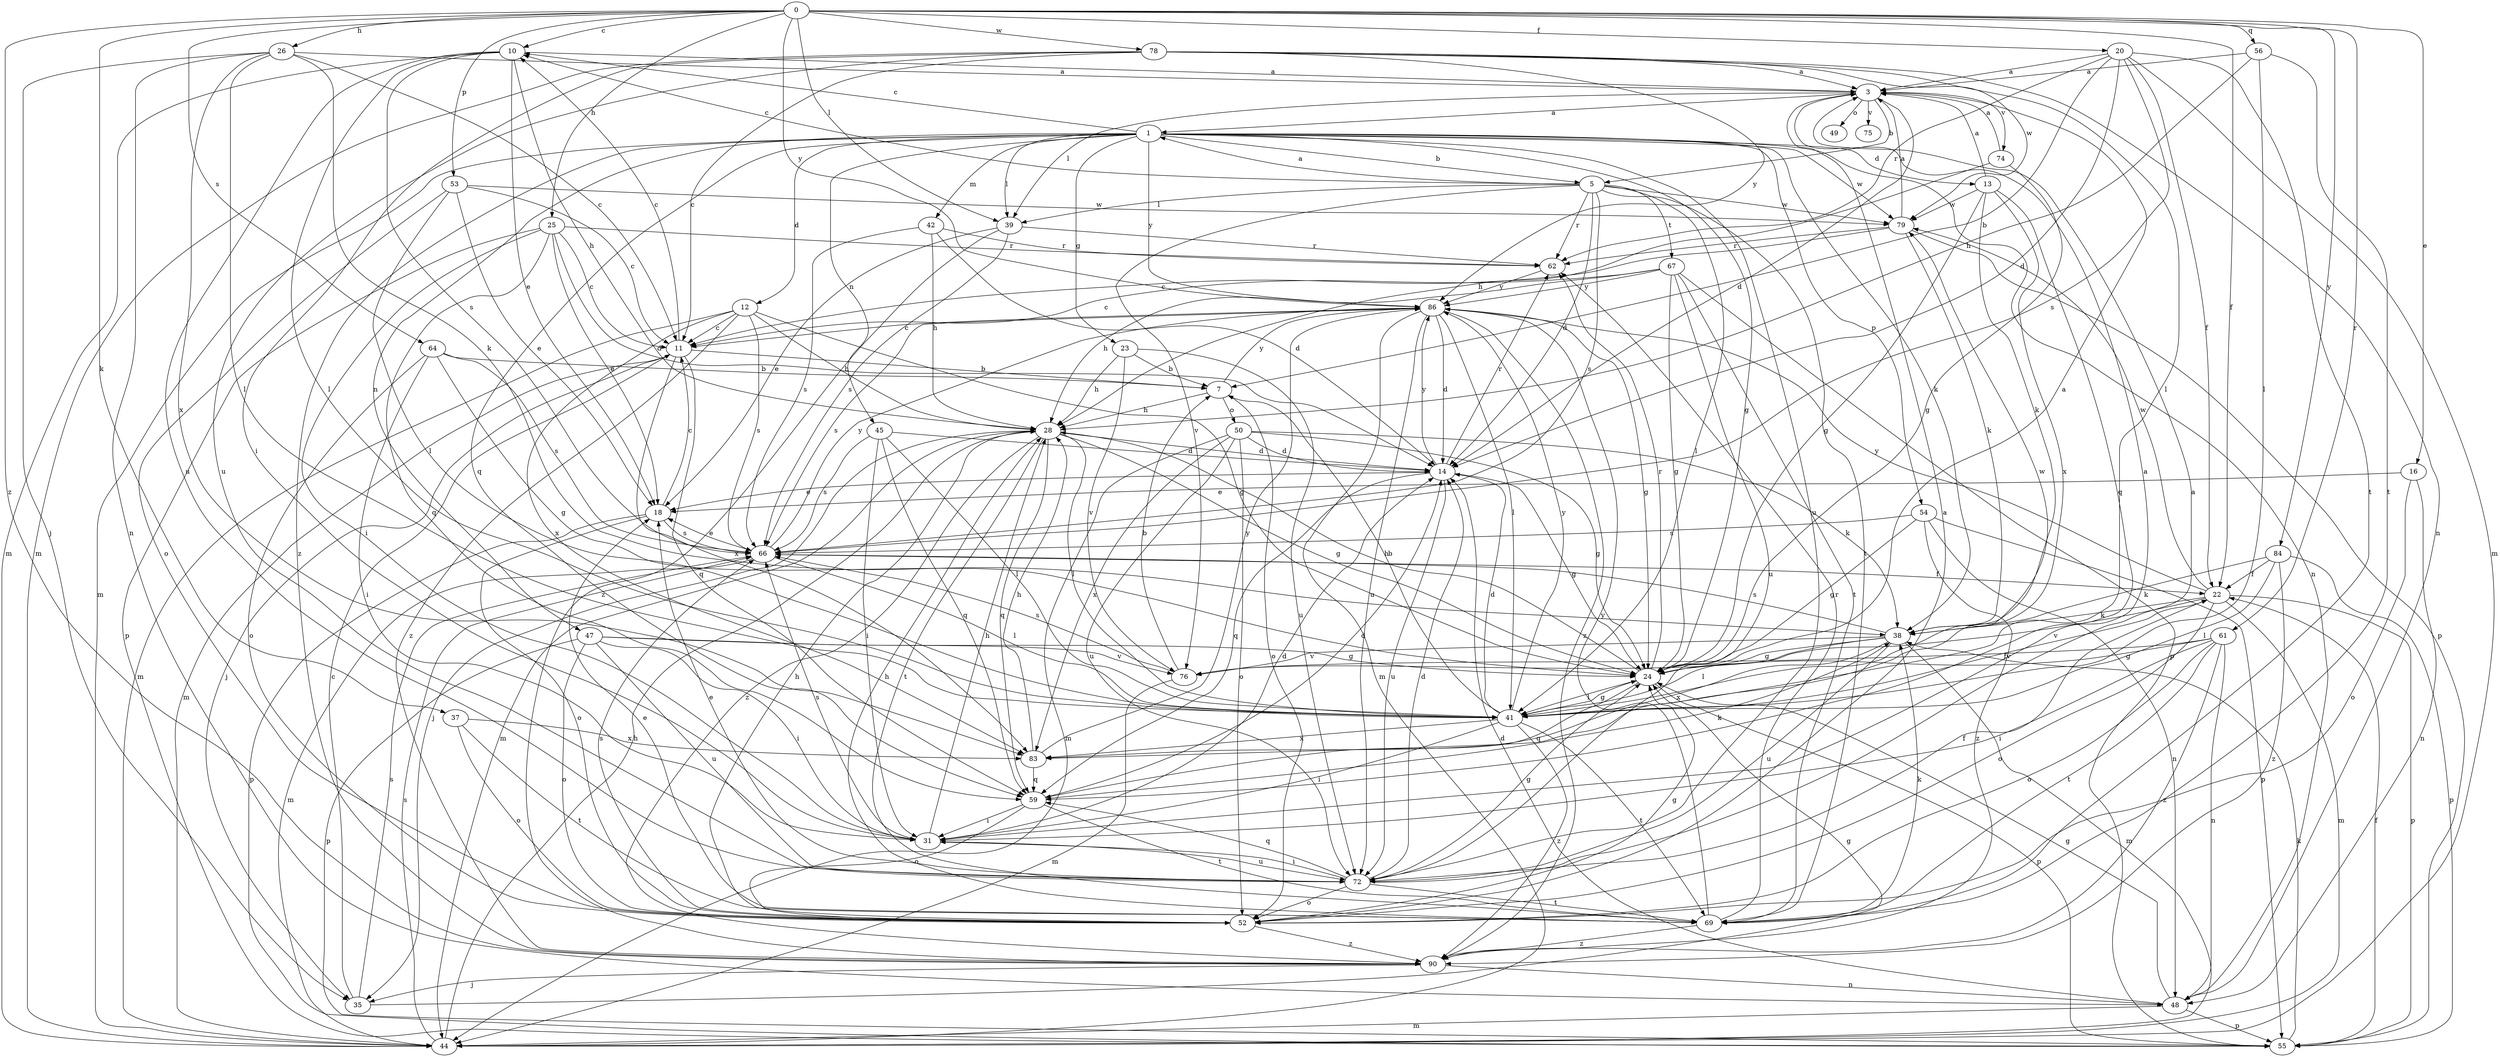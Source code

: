 strict digraph  {
0;
1;
3;
5;
7;
10;
11;
12;
13;
14;
16;
18;
20;
22;
23;
24;
25;
26;
28;
31;
35;
37;
38;
39;
41;
42;
44;
45;
47;
48;
49;
50;
52;
53;
54;
55;
56;
59;
61;
62;
64;
66;
67;
69;
72;
74;
75;
76;
78;
79;
83;
84;
86;
90;
0 -> 10  [label=c];
0 -> 16  [label=e];
0 -> 20  [label=f];
0 -> 22  [label=f];
0 -> 25  [label=h];
0 -> 26  [label=h];
0 -> 37  [label=k];
0 -> 39  [label=l];
0 -> 53  [label=p];
0 -> 56  [label=q];
0 -> 61  [label=r];
0 -> 64  [label=s];
0 -> 78  [label=w];
0 -> 84  [label=y];
0 -> 86  [label=y];
0 -> 90  [label=z];
1 -> 5  [label=b];
1 -> 10  [label=c];
1 -> 12  [label=d];
1 -> 13  [label=d];
1 -> 23  [label=g];
1 -> 24  [label=g];
1 -> 38  [label=k];
1 -> 39  [label=l];
1 -> 42  [label=m];
1 -> 44  [label=m];
1 -> 45  [label=n];
1 -> 47  [label=n];
1 -> 48  [label=n];
1 -> 54  [label=p];
1 -> 59  [label=q];
1 -> 72  [label=u];
1 -> 79  [label=w];
1 -> 86  [label=y];
1 -> 90  [label=z];
3 -> 1  [label=a];
3 -> 5  [label=b];
3 -> 14  [label=d];
3 -> 39  [label=l];
3 -> 49  [label=o];
3 -> 74  [label=v];
3 -> 75  [label=v];
5 -> 1  [label=a];
5 -> 10  [label=c];
5 -> 14  [label=d];
5 -> 39  [label=l];
5 -> 41  [label=l];
5 -> 62  [label=r];
5 -> 66  [label=s];
5 -> 67  [label=t];
5 -> 69  [label=t];
5 -> 76  [label=v];
5 -> 79  [label=w];
7 -> 28  [label=h];
7 -> 50  [label=o];
7 -> 52  [label=o];
7 -> 86  [label=y];
10 -> 3  [label=a];
10 -> 18  [label=e];
10 -> 28  [label=h];
10 -> 41  [label=l];
10 -> 44  [label=m];
10 -> 66  [label=s];
10 -> 72  [label=u];
11 -> 7  [label=b];
11 -> 10  [label=c];
11 -> 35  [label=j];
11 -> 44  [label=m];
11 -> 59  [label=q];
11 -> 83  [label=x];
12 -> 11  [label=c];
12 -> 24  [label=g];
12 -> 28  [label=h];
12 -> 44  [label=m];
12 -> 66  [label=s];
12 -> 83  [label=x];
12 -> 90  [label=z];
13 -> 3  [label=a];
13 -> 24  [label=g];
13 -> 38  [label=k];
13 -> 59  [label=q];
13 -> 79  [label=w];
13 -> 83  [label=x];
14 -> 18  [label=e];
14 -> 24  [label=g];
14 -> 59  [label=q];
14 -> 62  [label=r];
14 -> 72  [label=u];
14 -> 86  [label=y];
16 -> 18  [label=e];
16 -> 48  [label=n];
16 -> 52  [label=o];
18 -> 11  [label=c];
18 -> 52  [label=o];
18 -> 55  [label=p];
18 -> 66  [label=s];
20 -> 3  [label=a];
20 -> 7  [label=b];
20 -> 14  [label=d];
20 -> 22  [label=f];
20 -> 44  [label=m];
20 -> 62  [label=r];
20 -> 66  [label=s];
20 -> 69  [label=t];
22 -> 38  [label=k];
22 -> 44  [label=m];
22 -> 52  [label=o];
22 -> 55  [label=p];
22 -> 76  [label=v];
22 -> 79  [label=w];
22 -> 86  [label=y];
23 -> 7  [label=b];
23 -> 28  [label=h];
23 -> 72  [label=u];
23 -> 76  [label=v];
24 -> 3  [label=a];
24 -> 28  [label=h];
24 -> 41  [label=l];
24 -> 55  [label=p];
24 -> 59  [label=q];
24 -> 62  [label=r];
25 -> 11  [label=c];
25 -> 14  [label=d];
25 -> 18  [label=e];
25 -> 31  [label=i];
25 -> 55  [label=p];
25 -> 59  [label=q];
25 -> 62  [label=r];
26 -> 3  [label=a];
26 -> 11  [label=c];
26 -> 35  [label=j];
26 -> 38  [label=k];
26 -> 41  [label=l];
26 -> 48  [label=n];
26 -> 83  [label=x];
28 -> 14  [label=d];
28 -> 24  [label=g];
28 -> 35  [label=j];
28 -> 41  [label=l];
28 -> 44  [label=m];
28 -> 59  [label=q];
28 -> 69  [label=t];
28 -> 90  [label=z];
31 -> 3  [label=a];
31 -> 14  [label=d];
31 -> 28  [label=h];
31 -> 66  [label=s];
31 -> 72  [label=u];
35 -> 11  [label=c];
35 -> 24  [label=g];
35 -> 66  [label=s];
37 -> 52  [label=o];
37 -> 69  [label=t];
37 -> 83  [label=x];
38 -> 24  [label=g];
38 -> 41  [label=l];
38 -> 44  [label=m];
38 -> 66  [label=s];
38 -> 72  [label=u];
38 -> 76  [label=v];
38 -> 83  [label=x];
39 -> 18  [label=e];
39 -> 62  [label=r];
39 -> 66  [label=s];
39 -> 90  [label=z];
41 -> 7  [label=b];
41 -> 14  [label=d];
41 -> 22  [label=f];
41 -> 24  [label=g];
41 -> 31  [label=i];
41 -> 69  [label=t];
41 -> 79  [label=w];
41 -> 83  [label=x];
41 -> 86  [label=y];
41 -> 90  [label=z];
42 -> 14  [label=d];
42 -> 28  [label=h];
42 -> 62  [label=r];
42 -> 66  [label=s];
44 -> 28  [label=h];
44 -> 66  [label=s];
45 -> 14  [label=d];
45 -> 31  [label=i];
45 -> 41  [label=l];
45 -> 59  [label=q];
45 -> 66  [label=s];
47 -> 24  [label=g];
47 -> 31  [label=i];
47 -> 52  [label=o];
47 -> 55  [label=p];
47 -> 72  [label=u];
47 -> 76  [label=v];
48 -> 14  [label=d];
48 -> 24  [label=g];
48 -> 44  [label=m];
48 -> 55  [label=p];
50 -> 14  [label=d];
50 -> 24  [label=g];
50 -> 38  [label=k];
50 -> 44  [label=m];
50 -> 52  [label=o];
50 -> 72  [label=u];
50 -> 83  [label=x];
52 -> 3  [label=a];
52 -> 24  [label=g];
52 -> 28  [label=h];
52 -> 66  [label=s];
52 -> 90  [label=z];
53 -> 11  [label=c];
53 -> 18  [label=e];
53 -> 41  [label=l];
53 -> 52  [label=o];
53 -> 79  [label=w];
54 -> 24  [label=g];
54 -> 48  [label=n];
54 -> 55  [label=p];
54 -> 66  [label=s];
54 -> 90  [label=z];
55 -> 22  [label=f];
55 -> 38  [label=k];
56 -> 3  [label=a];
56 -> 28  [label=h];
56 -> 41  [label=l];
56 -> 69  [label=t];
59 -> 14  [label=d];
59 -> 31  [label=i];
59 -> 38  [label=k];
59 -> 52  [label=o];
59 -> 69  [label=t];
61 -> 24  [label=g];
61 -> 31  [label=i];
61 -> 48  [label=n];
61 -> 52  [label=o];
61 -> 69  [label=t];
61 -> 76  [label=v];
61 -> 90  [label=z];
62 -> 86  [label=y];
64 -> 7  [label=b];
64 -> 24  [label=g];
64 -> 31  [label=i];
64 -> 52  [label=o];
64 -> 66  [label=s];
66 -> 18  [label=e];
66 -> 22  [label=f];
66 -> 41  [label=l];
66 -> 44  [label=m];
66 -> 86  [label=y];
67 -> 11  [label=c];
67 -> 24  [label=g];
67 -> 28  [label=h];
67 -> 55  [label=p];
67 -> 69  [label=t];
67 -> 72  [label=u];
67 -> 86  [label=y];
69 -> 18  [label=e];
69 -> 28  [label=h];
69 -> 38  [label=k];
69 -> 62  [label=r];
69 -> 86  [label=y];
69 -> 90  [label=z];
72 -> 3  [label=a];
72 -> 14  [label=d];
72 -> 18  [label=e];
72 -> 22  [label=f];
72 -> 24  [label=g];
72 -> 31  [label=i];
72 -> 52  [label=o];
72 -> 59  [label=q];
72 -> 69  [label=t];
74 -> 3  [label=a];
74 -> 24  [label=g];
74 -> 28  [label=h];
76 -> 7  [label=b];
76 -> 44  [label=m];
76 -> 66  [label=s];
78 -> 3  [label=a];
78 -> 11  [label=c];
78 -> 31  [label=i];
78 -> 41  [label=l];
78 -> 44  [label=m];
78 -> 48  [label=n];
78 -> 72  [label=u];
78 -> 79  [label=w];
78 -> 86  [label=y];
79 -> 3  [label=a];
79 -> 11  [label=c];
79 -> 38  [label=k];
79 -> 55  [label=p];
79 -> 62  [label=r];
83 -> 28  [label=h];
83 -> 59  [label=q];
83 -> 86  [label=y];
84 -> 22  [label=f];
84 -> 38  [label=k];
84 -> 41  [label=l];
84 -> 55  [label=p];
84 -> 90  [label=z];
86 -> 11  [label=c];
86 -> 14  [label=d];
86 -> 24  [label=g];
86 -> 41  [label=l];
86 -> 44  [label=m];
86 -> 66  [label=s];
86 -> 72  [label=u];
86 -> 90  [label=z];
90 -> 35  [label=j];
90 -> 48  [label=n];
}
